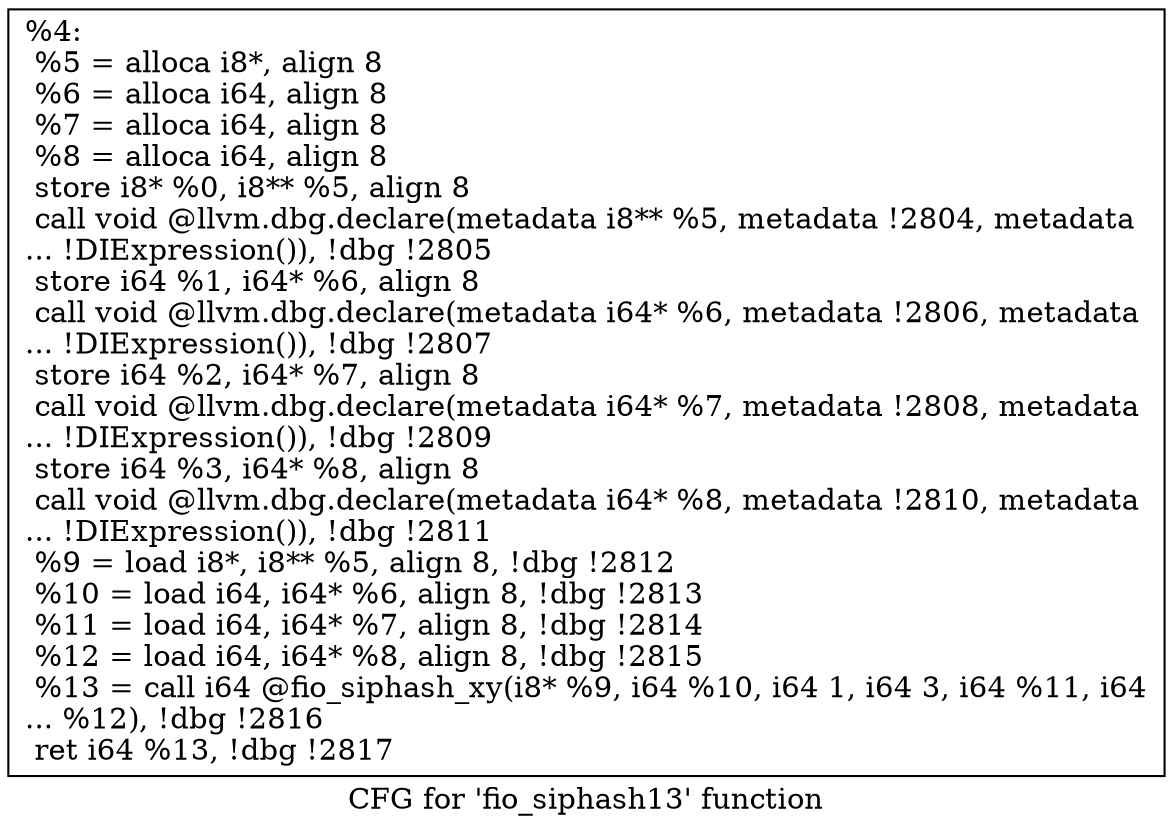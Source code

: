 digraph "CFG for 'fio_siphash13' function" {
	label="CFG for 'fio_siphash13' function";

	Node0x556851486560 [shape=record,label="{%4:\l  %5 = alloca i8*, align 8\l  %6 = alloca i64, align 8\l  %7 = alloca i64, align 8\l  %8 = alloca i64, align 8\l  store i8* %0, i8** %5, align 8\l  call void @llvm.dbg.declare(metadata i8** %5, metadata !2804, metadata\l... !DIExpression()), !dbg !2805\l  store i64 %1, i64* %6, align 8\l  call void @llvm.dbg.declare(metadata i64* %6, metadata !2806, metadata\l... !DIExpression()), !dbg !2807\l  store i64 %2, i64* %7, align 8\l  call void @llvm.dbg.declare(metadata i64* %7, metadata !2808, metadata\l... !DIExpression()), !dbg !2809\l  store i64 %3, i64* %8, align 8\l  call void @llvm.dbg.declare(metadata i64* %8, metadata !2810, metadata\l... !DIExpression()), !dbg !2811\l  %9 = load i8*, i8** %5, align 8, !dbg !2812\l  %10 = load i64, i64* %6, align 8, !dbg !2813\l  %11 = load i64, i64* %7, align 8, !dbg !2814\l  %12 = load i64, i64* %8, align 8, !dbg !2815\l  %13 = call i64 @fio_siphash_xy(i8* %9, i64 %10, i64 1, i64 3, i64 %11, i64\l... %12), !dbg !2816\l  ret i64 %13, !dbg !2817\l}"];
}

